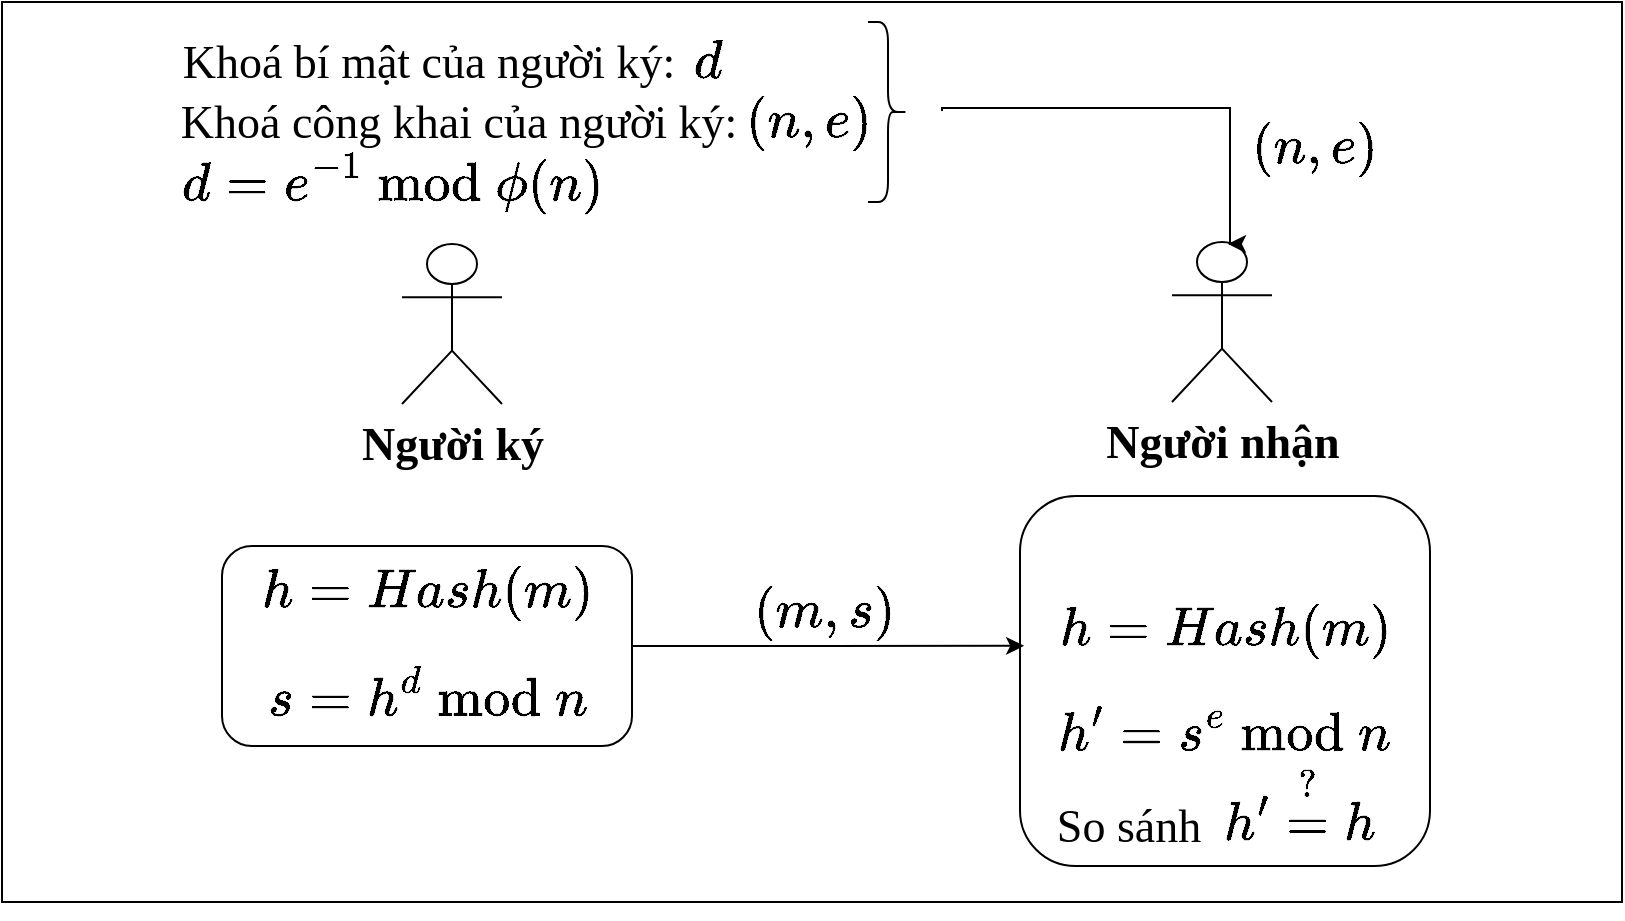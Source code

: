 <mxfile version="28.0.6">
  <diagram name="Page-1" id="D-datX1oWtXWp2vDRGbC">
    <mxGraphModel dx="1924" dy="630" grid="1" gridSize="10" guides="1" tooltips="1" connect="1" arrows="1" fold="1" page="1" pageScale="1" pageWidth="827" pageHeight="1169" math="1" shadow="0">
      <root>
        <mxCell id="0" />
        <mxCell id="1" parent="0" />
        <mxCell id="hGr5ZFkJVj5kxalqOqOy-12" value="" style="rounded=0;whiteSpace=wrap;html=1;" parent="1" vertex="1">
          <mxGeometry x="-200" y="240" width="810" height="450" as="geometry" />
        </mxCell>
        <mxCell id="qBwJLGhYPLfwIa4ArQ2N-2" value="&lt;b&gt;&lt;font face=&quot;Times New Roman&quot; style=&quot;font-size: 23px;&quot;&gt;Người ký&lt;/font&gt;&lt;/b&gt;" style="shape=umlActor;verticalLabelPosition=bottom;verticalAlign=top;html=1;outlineConnect=0;" parent="1" vertex="1">
          <mxGeometry y="361" width="50" height="80" as="geometry" />
        </mxCell>
        <mxCell id="qBwJLGhYPLfwIa4ArQ2N-9" value="&lt;font style=&quot;font-size: 23px;&quot;&gt;$$h=Hash(m)$$&lt;/font&gt;&lt;div&gt;&lt;font style=&quot;font-size: 23px;&quot;&gt;$$s=h^d \text{ mod } n$$&lt;/font&gt;&lt;/div&gt;" style="rounded=1;whiteSpace=wrap;html=1;" parent="1" vertex="1">
          <mxGeometry x="-90" y="512" width="205" height="100" as="geometry" />
        </mxCell>
        <mxCell id="qBwJLGhYPLfwIa4ArQ2N-12" value="&lt;b&gt;&lt;font face=&quot;Times New Roman&quot; style=&quot;font-size: 23px;&quot;&gt;Người nhận&lt;/font&gt;&lt;/b&gt;" style="shape=umlActor;verticalLabelPosition=bottom;verticalAlign=top;html=1;outlineConnect=0;" parent="1" vertex="1">
          <mxGeometry x="385" y="360" width="50" height="80" as="geometry" />
        </mxCell>
        <mxCell id="qBwJLGhYPLfwIa4ArQ2N-13" value="&lt;font style=&quot;font-size: 23px;&quot;&gt;$$h=Hash(m)$$&lt;/font&gt;&lt;div&gt;&lt;font style=&quot;font-size: 23px;&quot;&gt;$$h&#39;=s^e \text{ mod } n$$&lt;/font&gt;&lt;/div&gt;" style="rounded=1;whiteSpace=wrap;html=1;" parent="1" vertex="1">
          <mxGeometry x="309" y="487" width="205" height="185" as="geometry" />
        </mxCell>
        <mxCell id="qBwJLGhYPLfwIa4ArQ2N-15" value="&lt;span style=&quot;font-size: 23px; white-space: normal;&quot;&gt;&amp;nbsp;$$h&#39;\stackrel{?}{=} h$$&lt;/span&gt;&lt;br&gt;&lt;div&gt;&lt;span style=&quot;font-size: 23px; white-space: normal;&quot;&gt;&lt;br&gt;&lt;/span&gt;&lt;/div&gt;" style="text;html=1;align=center;verticalAlign=middle;resizable=0;points=[];autosize=1;strokeColor=none;fillColor=none;" parent="1" vertex="1">
          <mxGeometry x="318" y="622" width="260" height="70" as="geometry" />
        </mxCell>
        <mxCell id="hGr5ZFkJVj5kxalqOqOy-1" value="&lt;font face=&quot;Times New Roman&quot; style=&quot;font-size: 23px;&quot;&gt;So sánh&lt;/font&gt;" style="text;html=1;align=center;verticalAlign=middle;resizable=0;points=[];autosize=1;strokeColor=none;fillColor=none;" parent="1" vertex="1">
          <mxGeometry x="313" y="632" width="100" height="40" as="geometry" />
        </mxCell>
        <mxCell id="hGr5ZFkJVj5kxalqOqOy-2" style="edgeStyle=orthogonalEdgeStyle;rounded=0;orthogonalLoop=1;jettySize=auto;html=1;entryX=0.01;entryY=0.405;entryDx=0;entryDy=0;entryPerimeter=0;" parent="1" source="qBwJLGhYPLfwIa4ArQ2N-9" target="qBwJLGhYPLfwIa4ArQ2N-13" edge="1">
          <mxGeometry relative="1" as="geometry" />
        </mxCell>
        <mxCell id="hGr5ZFkJVj5kxalqOqOy-3" value="&lt;font style=&quot;font-size: 23px;&quot;&gt;$$(m,s)$$&lt;/font&gt;" style="text;html=1;align=center;verticalAlign=middle;resizable=0;points=[];autosize=1;strokeColor=none;fillColor=none;" parent="1" vertex="1">
          <mxGeometry x="146" y="525" width="130" height="40" as="geometry" />
        </mxCell>
        <mxCell id="hGr5ZFkJVj5kxalqOqOy-4" value="&lt;font style=&quot;font-size: 23px;&quot;&gt;$$d$$&lt;/font&gt;" style="text;html=1;align=center;verticalAlign=middle;resizable=0;points=[];autosize=1;strokeColor=none;fillColor=none;" parent="1" vertex="1">
          <mxGeometry x="108" y="250" width="90" height="40" as="geometry" />
        </mxCell>
        <mxCell id="hGr5ZFkJVj5kxalqOqOy-10" style="edgeStyle=orthogonalEdgeStyle;rounded=0;orthogonalLoop=1;jettySize=auto;html=1;exitX=1;exitY=0.75;exitDx=0;exitDy=0;" parent="1" source="hGr5ZFkJVj5kxalqOqOy-18" edge="1">
          <mxGeometry relative="1" as="geometry">
            <mxPoint x="413" y="361" as="targetPoint" />
            <mxPoint x="213" y="292.45" as="sourcePoint" />
            <Array as="points">
              <mxPoint x="270" y="293" />
              <mxPoint x="414" y="293" />
            </Array>
          </mxGeometry>
        </mxCell>
        <mxCell id="hGr5ZFkJVj5kxalqOqOy-6" value="&lt;font face=&quot;Times New Roman&quot; style=&quot;font-size: 23px;&quot;&gt;Khoá bí mật của người ký:&lt;/font&gt;" style="text;html=1;align=center;verticalAlign=middle;resizable=0;points=[];autosize=1;strokeColor=none;fillColor=none;" parent="1" vertex="1">
          <mxGeometry x="-122.5" y="250" width="270" height="40" as="geometry" />
        </mxCell>
        <mxCell id="hGr5ZFkJVj5kxalqOqOy-7" value="&lt;font face=&quot;Times New Roman&quot; style=&quot;font-size: 23px;&quot;&gt;Khoá công khai của người ký:&lt;/font&gt;" style="text;html=1;align=center;verticalAlign=middle;resizable=0;points=[];autosize=1;strokeColor=none;fillColor=none;" parent="1" vertex="1">
          <mxGeometry x="-122.5" y="280" width="300" height="40" as="geometry" />
        </mxCell>
        <mxCell id="hGr5ZFkJVj5kxalqOqOy-9" value="&lt;font style=&quot;font-size: 23px;&quot;&gt;$$d=e^{-1} \text{ mod } &amp;nbsp;\phi(n)$$&lt;/font&gt;" style="text;html=1;align=center;verticalAlign=middle;resizable=0;points=[];autosize=1;strokeColor=none;fillColor=none;" parent="1" vertex="1">
          <mxGeometry x="-185.5" y="310" width="360" height="40" as="geometry" />
        </mxCell>
        <mxCell id="hGr5ZFkJVj5kxalqOqOy-11" value="&lt;span style=&quot;caret-color: rgb(0, 0, 0); color: rgb(0, 0, 0); font-family: Helvetica; font-size: 23px; font-style: normal; font-variant-caps: normal; font-weight: 400; letter-spacing: normal; text-align: center; text-indent: 0px; text-transform: none; white-space: nowrap; word-spacing: 0px; -webkit-text-stroke-width: 0px; background-color: rgb(236, 236, 236); text-decoration: none; float: none; display: inline !important;&quot;&gt;$$(n,e)$$&lt;/span&gt;" style="text;whiteSpace=wrap;html=1;" parent="1" vertex="1">
          <mxGeometry x="423" y="270" width="100" height="50" as="geometry" />
        </mxCell>
        <mxCell id="hGr5ZFkJVj5kxalqOqOy-14" value="" style="shape=curlyBracket;whiteSpace=wrap;html=1;rounded=1;flipH=1;labelPosition=right;verticalLabelPosition=middle;align=left;verticalAlign=middle;" parent="1" vertex="1">
          <mxGeometry x="233" y="250" width="20" height="90" as="geometry" />
        </mxCell>
        <mxCell id="hGr5ZFkJVj5kxalqOqOy-18" value="&lt;span style=&quot;caret-color: rgb(0, 0, 0); color: rgb(0, 0, 0); font-family: Helvetica; font-size: 23px; font-style: normal; font-variant-caps: normal; font-weight: 400; letter-spacing: normal; text-align: center; text-indent: 0px; text-transform: none; white-space: nowrap; word-spacing: 0px; -webkit-text-stroke-width: 0px; background-color: rgb(236, 236, 236); text-decoration: none; float: none; display: inline !important;&quot;&gt;$$(n,e)$$&lt;/span&gt;" style="text;whiteSpace=wrap;html=1;" parent="1" vertex="1">
          <mxGeometry x="170" y="257" width="100" height="50" as="geometry" />
        </mxCell>
      </root>
    </mxGraphModel>
  </diagram>
</mxfile>
